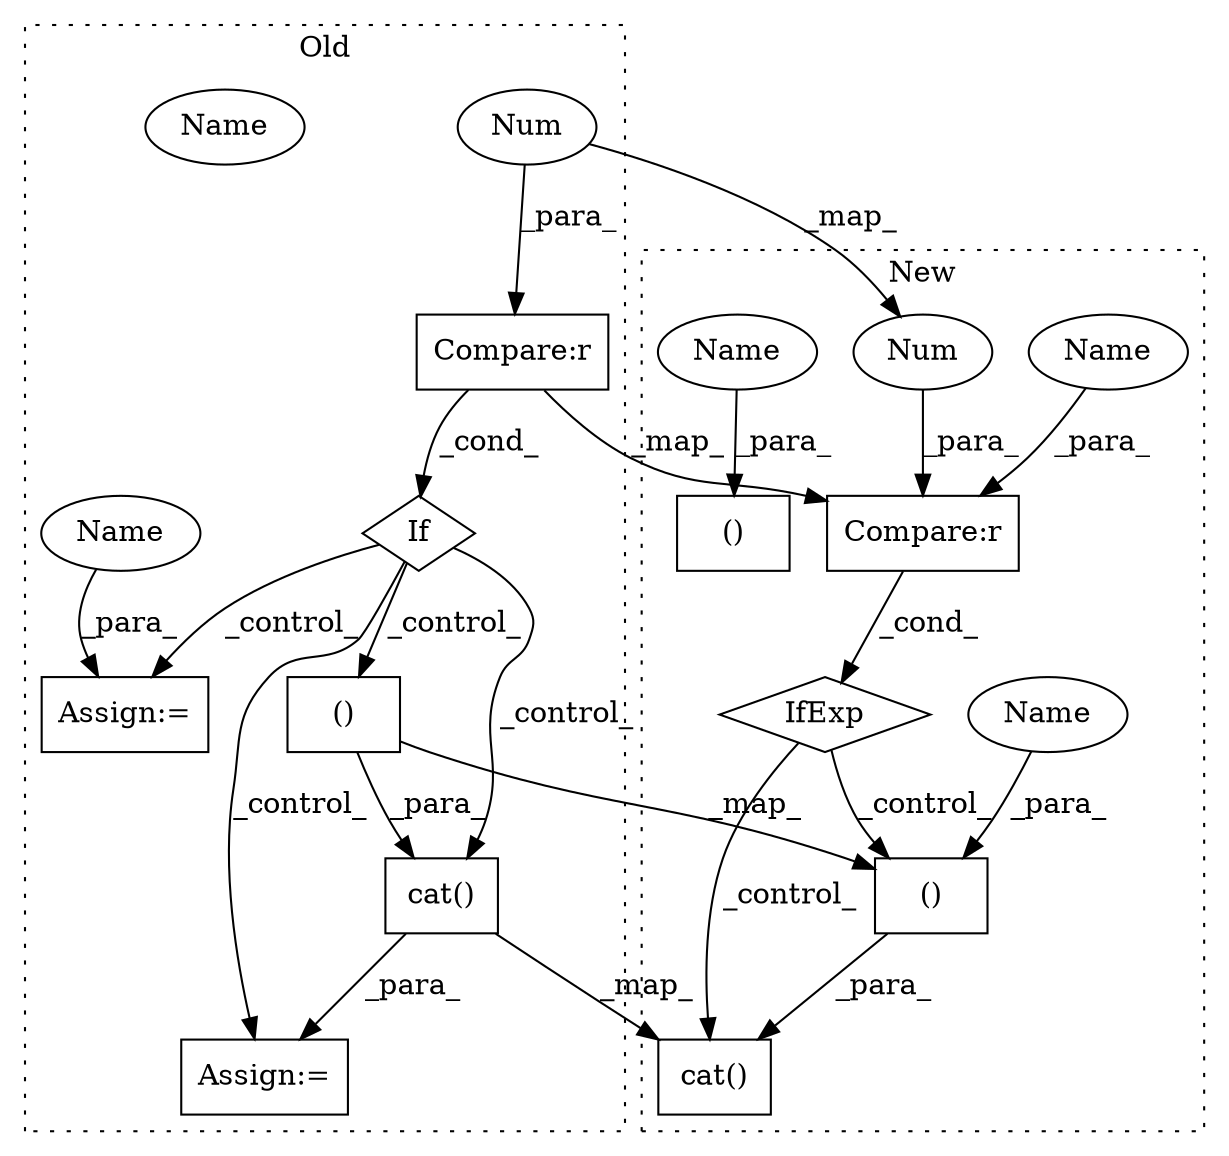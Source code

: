 digraph G {
subgraph cluster0 {
1 [label="If" a="96" s="10268,10285" l="3,18" shape="diamond"];
3 [label="Assign:=" a="68" s="10357" l="3" shape="box"];
4 [label="Assign:=" a="68" s="10309" l="3" shape="box"];
5 [label="()" a="54" s="10377" l="6" shape="box"];
7 [label="cat()" a="75" s="10360,10384" l="10,1" shape="box"];
10 [label="Compare:r" a="40" s="10271" l="14" shape="box"];
12 [label="Num" a="76" s="10284" l="1" shape="ellipse"];
15 [label="Name" a="87" s="10312" l="4" shape="ellipse"];
18 [label="Name" a="87" s="10312" l="4" shape="ellipse"];
label = "Old";
style="dotted";
}
subgraph cluster1 {
2 [label="IfExp" a="51" s="10295,10313" l="4,6" shape="diamond"];
6 [label="()" a="54" s="10336" l="6" shape="box"];
8 [label="cat()" a="75" s="10319,10343" l="10,1" shape="box"];
9 [label="Compare:r" a="40" s="10299" l="14" shape="box"];
11 [label="Name" a="87" s="10141" l="4" shape="ellipse"];
13 [label="Num" a="76" s="10312" l="1" shape="ellipse"];
14 [label="()" a="54" s="9959" l="8" shape="box"];
16 [label="Name" a="87" s="10299" l="9" shape="ellipse"];
17 [label="Name" a="87" s="9950" l="9" shape="ellipse"];
label = "New";
style="dotted";
}
1 -> 4 [label="_control_"];
1 -> 3 [label="_control_"];
1 -> 7 [label="_control_"];
1 -> 5 [label="_control_"];
2 -> 6 [label="_control_"];
2 -> 8 [label="_control_"];
5 -> 7 [label="_para_"];
5 -> 6 [label="_map_"];
6 -> 8 [label="_para_"];
7 -> 8 [label="_map_"];
7 -> 3 [label="_para_"];
9 -> 2 [label="_cond_"];
10 -> 9 [label="_map_"];
10 -> 1 [label="_cond_"];
11 -> 6 [label="_para_"];
12 -> 13 [label="_map_"];
12 -> 10 [label="_para_"];
13 -> 9 [label="_para_"];
16 -> 9 [label="_para_"];
17 -> 14 [label="_para_"];
18 -> 4 [label="_para_"];
}